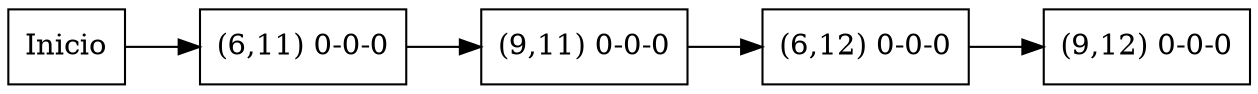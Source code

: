 digraph firsGraph{
node [shape=record];
rankdir=LR;
node0 [label=" Inicio "];
node1[label="(6,11) 0-0-0"];
node0-> node1;
node2[label="(9,11) 0-0-0"];
node1-> node2;
node3[label="(6,12) 0-0-0"];
node2-> node3;
node4[label="(9,12) 0-0-0"];
node3-> node4;
}
